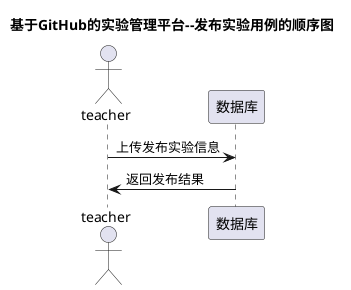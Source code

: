 @startuml

title 基于GitHub的实验管理平台--发布实验用例的顺序图

actor teacher

teacher -> 数据库:上传发布实验信息

数据库->teacher:返回发布结果


@enduml